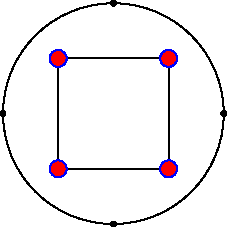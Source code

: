 size(4cm);

draw(unitcircle, dot);
dotfactor*=3;
draw(shift(-0.5,-0.5)*unitsquare, dot(blue,Fill(red)));
